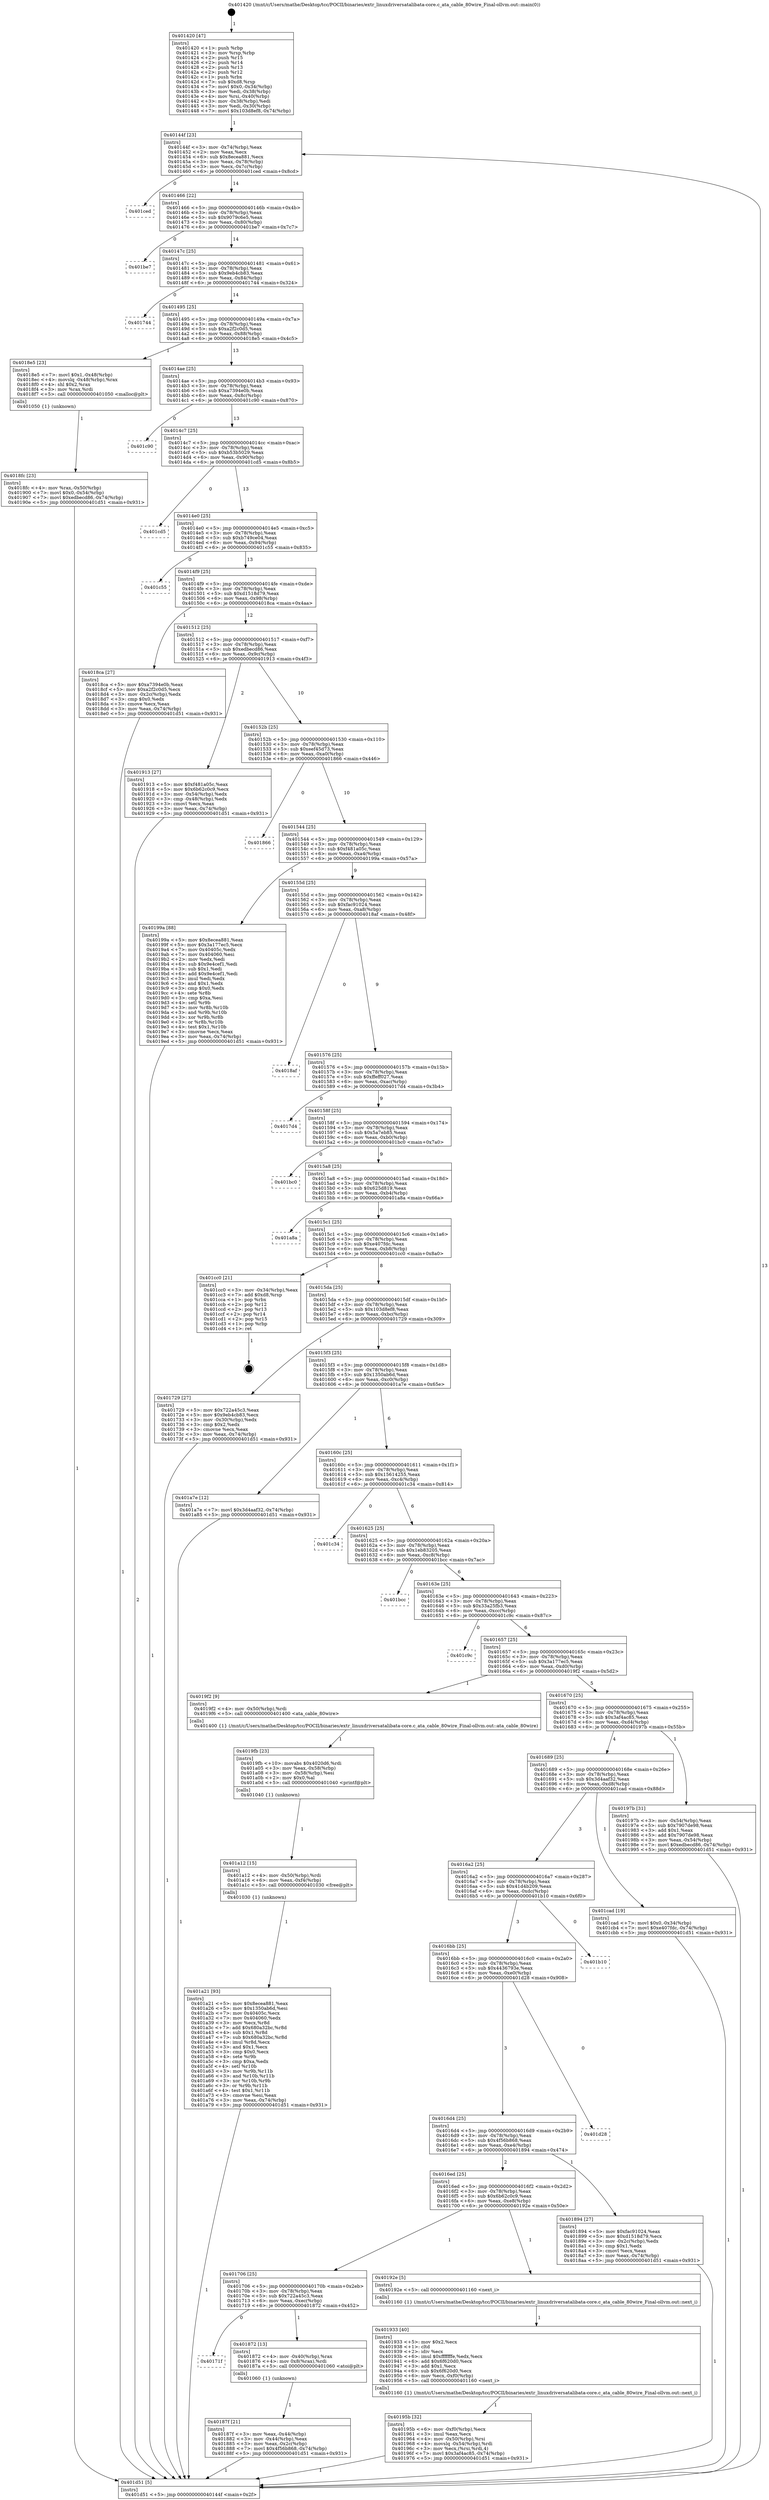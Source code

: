 digraph "0x401420" {
  label = "0x401420 (/mnt/c/Users/mathe/Desktop/tcc/POCII/binaries/extr_linuxdriversatalibata-core.c_ata_cable_80wire_Final-ollvm.out::main(0))"
  labelloc = "t"
  node[shape=record]

  Entry [label="",width=0.3,height=0.3,shape=circle,fillcolor=black,style=filled]
  "0x40144f" [label="{
     0x40144f [23]\l
     | [instrs]\l
     &nbsp;&nbsp;0x40144f \<+3\>: mov -0x74(%rbp),%eax\l
     &nbsp;&nbsp;0x401452 \<+2\>: mov %eax,%ecx\l
     &nbsp;&nbsp;0x401454 \<+6\>: sub $0x8ecea881,%ecx\l
     &nbsp;&nbsp;0x40145a \<+3\>: mov %eax,-0x78(%rbp)\l
     &nbsp;&nbsp;0x40145d \<+3\>: mov %ecx,-0x7c(%rbp)\l
     &nbsp;&nbsp;0x401460 \<+6\>: je 0000000000401ced \<main+0x8cd\>\l
  }"]
  "0x401ced" [label="{
     0x401ced\l
  }", style=dashed]
  "0x401466" [label="{
     0x401466 [22]\l
     | [instrs]\l
     &nbsp;&nbsp;0x401466 \<+5\>: jmp 000000000040146b \<main+0x4b\>\l
     &nbsp;&nbsp;0x40146b \<+3\>: mov -0x78(%rbp),%eax\l
     &nbsp;&nbsp;0x40146e \<+5\>: sub $0x9079c6e5,%eax\l
     &nbsp;&nbsp;0x401473 \<+3\>: mov %eax,-0x80(%rbp)\l
     &nbsp;&nbsp;0x401476 \<+6\>: je 0000000000401be7 \<main+0x7c7\>\l
  }"]
  Exit [label="",width=0.3,height=0.3,shape=circle,fillcolor=black,style=filled,peripheries=2]
  "0x401be7" [label="{
     0x401be7\l
  }", style=dashed]
  "0x40147c" [label="{
     0x40147c [25]\l
     | [instrs]\l
     &nbsp;&nbsp;0x40147c \<+5\>: jmp 0000000000401481 \<main+0x61\>\l
     &nbsp;&nbsp;0x401481 \<+3\>: mov -0x78(%rbp),%eax\l
     &nbsp;&nbsp;0x401484 \<+5\>: sub $0x9eb4cb83,%eax\l
     &nbsp;&nbsp;0x401489 \<+6\>: mov %eax,-0x84(%rbp)\l
     &nbsp;&nbsp;0x40148f \<+6\>: je 0000000000401744 \<main+0x324\>\l
  }"]
  "0x401a21" [label="{
     0x401a21 [93]\l
     | [instrs]\l
     &nbsp;&nbsp;0x401a21 \<+5\>: mov $0x8ecea881,%eax\l
     &nbsp;&nbsp;0x401a26 \<+5\>: mov $0x1350ab6d,%esi\l
     &nbsp;&nbsp;0x401a2b \<+7\>: mov 0x40405c,%ecx\l
     &nbsp;&nbsp;0x401a32 \<+7\>: mov 0x404060,%edx\l
     &nbsp;&nbsp;0x401a39 \<+3\>: mov %ecx,%r8d\l
     &nbsp;&nbsp;0x401a3c \<+7\>: add $0x680a32bc,%r8d\l
     &nbsp;&nbsp;0x401a43 \<+4\>: sub $0x1,%r8d\l
     &nbsp;&nbsp;0x401a47 \<+7\>: sub $0x680a32bc,%r8d\l
     &nbsp;&nbsp;0x401a4e \<+4\>: imul %r8d,%ecx\l
     &nbsp;&nbsp;0x401a52 \<+3\>: and $0x1,%ecx\l
     &nbsp;&nbsp;0x401a55 \<+3\>: cmp $0x0,%ecx\l
     &nbsp;&nbsp;0x401a58 \<+4\>: sete %r9b\l
     &nbsp;&nbsp;0x401a5c \<+3\>: cmp $0xa,%edx\l
     &nbsp;&nbsp;0x401a5f \<+4\>: setl %r10b\l
     &nbsp;&nbsp;0x401a63 \<+3\>: mov %r9b,%r11b\l
     &nbsp;&nbsp;0x401a66 \<+3\>: and %r10b,%r11b\l
     &nbsp;&nbsp;0x401a69 \<+3\>: xor %r10b,%r9b\l
     &nbsp;&nbsp;0x401a6c \<+3\>: or %r9b,%r11b\l
     &nbsp;&nbsp;0x401a6f \<+4\>: test $0x1,%r11b\l
     &nbsp;&nbsp;0x401a73 \<+3\>: cmovne %esi,%eax\l
     &nbsp;&nbsp;0x401a76 \<+3\>: mov %eax,-0x74(%rbp)\l
     &nbsp;&nbsp;0x401a79 \<+5\>: jmp 0000000000401d51 \<main+0x931\>\l
  }"]
  "0x401744" [label="{
     0x401744\l
  }", style=dashed]
  "0x401495" [label="{
     0x401495 [25]\l
     | [instrs]\l
     &nbsp;&nbsp;0x401495 \<+5\>: jmp 000000000040149a \<main+0x7a\>\l
     &nbsp;&nbsp;0x40149a \<+3\>: mov -0x78(%rbp),%eax\l
     &nbsp;&nbsp;0x40149d \<+5\>: sub $0xa2f2c0d5,%eax\l
     &nbsp;&nbsp;0x4014a2 \<+6\>: mov %eax,-0x88(%rbp)\l
     &nbsp;&nbsp;0x4014a8 \<+6\>: je 00000000004018e5 \<main+0x4c5\>\l
  }"]
  "0x401a12" [label="{
     0x401a12 [15]\l
     | [instrs]\l
     &nbsp;&nbsp;0x401a12 \<+4\>: mov -0x50(%rbp),%rdi\l
     &nbsp;&nbsp;0x401a16 \<+6\>: mov %eax,-0xf4(%rbp)\l
     &nbsp;&nbsp;0x401a1c \<+5\>: call 0000000000401030 \<free@plt\>\l
     | [calls]\l
     &nbsp;&nbsp;0x401030 \{1\} (unknown)\l
  }"]
  "0x4018e5" [label="{
     0x4018e5 [23]\l
     | [instrs]\l
     &nbsp;&nbsp;0x4018e5 \<+7\>: movl $0x1,-0x48(%rbp)\l
     &nbsp;&nbsp;0x4018ec \<+4\>: movslq -0x48(%rbp),%rax\l
     &nbsp;&nbsp;0x4018f0 \<+4\>: shl $0x2,%rax\l
     &nbsp;&nbsp;0x4018f4 \<+3\>: mov %rax,%rdi\l
     &nbsp;&nbsp;0x4018f7 \<+5\>: call 0000000000401050 \<malloc@plt\>\l
     | [calls]\l
     &nbsp;&nbsp;0x401050 \{1\} (unknown)\l
  }"]
  "0x4014ae" [label="{
     0x4014ae [25]\l
     | [instrs]\l
     &nbsp;&nbsp;0x4014ae \<+5\>: jmp 00000000004014b3 \<main+0x93\>\l
     &nbsp;&nbsp;0x4014b3 \<+3\>: mov -0x78(%rbp),%eax\l
     &nbsp;&nbsp;0x4014b6 \<+5\>: sub $0xa7394e0b,%eax\l
     &nbsp;&nbsp;0x4014bb \<+6\>: mov %eax,-0x8c(%rbp)\l
     &nbsp;&nbsp;0x4014c1 \<+6\>: je 0000000000401c90 \<main+0x870\>\l
  }"]
  "0x4019fb" [label="{
     0x4019fb [23]\l
     | [instrs]\l
     &nbsp;&nbsp;0x4019fb \<+10\>: movabs $0x4020d6,%rdi\l
     &nbsp;&nbsp;0x401a05 \<+3\>: mov %eax,-0x58(%rbp)\l
     &nbsp;&nbsp;0x401a08 \<+3\>: mov -0x58(%rbp),%esi\l
     &nbsp;&nbsp;0x401a0b \<+2\>: mov $0x0,%al\l
     &nbsp;&nbsp;0x401a0d \<+5\>: call 0000000000401040 \<printf@plt\>\l
     | [calls]\l
     &nbsp;&nbsp;0x401040 \{1\} (unknown)\l
  }"]
  "0x401c90" [label="{
     0x401c90\l
  }", style=dashed]
  "0x4014c7" [label="{
     0x4014c7 [25]\l
     | [instrs]\l
     &nbsp;&nbsp;0x4014c7 \<+5\>: jmp 00000000004014cc \<main+0xac\>\l
     &nbsp;&nbsp;0x4014cc \<+3\>: mov -0x78(%rbp),%eax\l
     &nbsp;&nbsp;0x4014cf \<+5\>: sub $0xb53b5029,%eax\l
     &nbsp;&nbsp;0x4014d4 \<+6\>: mov %eax,-0x90(%rbp)\l
     &nbsp;&nbsp;0x4014da \<+6\>: je 0000000000401cd5 \<main+0x8b5\>\l
  }"]
  "0x40195b" [label="{
     0x40195b [32]\l
     | [instrs]\l
     &nbsp;&nbsp;0x40195b \<+6\>: mov -0xf0(%rbp),%ecx\l
     &nbsp;&nbsp;0x401961 \<+3\>: imul %eax,%ecx\l
     &nbsp;&nbsp;0x401964 \<+4\>: mov -0x50(%rbp),%rsi\l
     &nbsp;&nbsp;0x401968 \<+4\>: movslq -0x54(%rbp),%rdi\l
     &nbsp;&nbsp;0x40196c \<+3\>: mov %ecx,(%rsi,%rdi,4)\l
     &nbsp;&nbsp;0x40196f \<+7\>: movl $0x3af4ac85,-0x74(%rbp)\l
     &nbsp;&nbsp;0x401976 \<+5\>: jmp 0000000000401d51 \<main+0x931\>\l
  }"]
  "0x401cd5" [label="{
     0x401cd5\l
  }", style=dashed]
  "0x4014e0" [label="{
     0x4014e0 [25]\l
     | [instrs]\l
     &nbsp;&nbsp;0x4014e0 \<+5\>: jmp 00000000004014e5 \<main+0xc5\>\l
     &nbsp;&nbsp;0x4014e5 \<+3\>: mov -0x78(%rbp),%eax\l
     &nbsp;&nbsp;0x4014e8 \<+5\>: sub $0xb749ce04,%eax\l
     &nbsp;&nbsp;0x4014ed \<+6\>: mov %eax,-0x94(%rbp)\l
     &nbsp;&nbsp;0x4014f3 \<+6\>: je 0000000000401c55 \<main+0x835\>\l
  }"]
  "0x401933" [label="{
     0x401933 [40]\l
     | [instrs]\l
     &nbsp;&nbsp;0x401933 \<+5\>: mov $0x2,%ecx\l
     &nbsp;&nbsp;0x401938 \<+1\>: cltd\l
     &nbsp;&nbsp;0x401939 \<+2\>: idiv %ecx\l
     &nbsp;&nbsp;0x40193b \<+6\>: imul $0xfffffffe,%edx,%ecx\l
     &nbsp;&nbsp;0x401941 \<+6\>: add $0x6f620d0,%ecx\l
     &nbsp;&nbsp;0x401947 \<+3\>: add $0x1,%ecx\l
     &nbsp;&nbsp;0x40194a \<+6\>: sub $0x6f620d0,%ecx\l
     &nbsp;&nbsp;0x401950 \<+6\>: mov %ecx,-0xf0(%rbp)\l
     &nbsp;&nbsp;0x401956 \<+5\>: call 0000000000401160 \<next_i\>\l
     | [calls]\l
     &nbsp;&nbsp;0x401160 \{1\} (/mnt/c/Users/mathe/Desktop/tcc/POCII/binaries/extr_linuxdriversatalibata-core.c_ata_cable_80wire_Final-ollvm.out::next_i)\l
  }"]
  "0x401c55" [label="{
     0x401c55\l
  }", style=dashed]
  "0x4014f9" [label="{
     0x4014f9 [25]\l
     | [instrs]\l
     &nbsp;&nbsp;0x4014f9 \<+5\>: jmp 00000000004014fe \<main+0xde\>\l
     &nbsp;&nbsp;0x4014fe \<+3\>: mov -0x78(%rbp),%eax\l
     &nbsp;&nbsp;0x401501 \<+5\>: sub $0xd1518d79,%eax\l
     &nbsp;&nbsp;0x401506 \<+6\>: mov %eax,-0x98(%rbp)\l
     &nbsp;&nbsp;0x40150c \<+6\>: je 00000000004018ca \<main+0x4aa\>\l
  }"]
  "0x4018fc" [label="{
     0x4018fc [23]\l
     | [instrs]\l
     &nbsp;&nbsp;0x4018fc \<+4\>: mov %rax,-0x50(%rbp)\l
     &nbsp;&nbsp;0x401900 \<+7\>: movl $0x0,-0x54(%rbp)\l
     &nbsp;&nbsp;0x401907 \<+7\>: movl $0xedbecd86,-0x74(%rbp)\l
     &nbsp;&nbsp;0x40190e \<+5\>: jmp 0000000000401d51 \<main+0x931\>\l
  }"]
  "0x4018ca" [label="{
     0x4018ca [27]\l
     | [instrs]\l
     &nbsp;&nbsp;0x4018ca \<+5\>: mov $0xa7394e0b,%eax\l
     &nbsp;&nbsp;0x4018cf \<+5\>: mov $0xa2f2c0d5,%ecx\l
     &nbsp;&nbsp;0x4018d4 \<+3\>: mov -0x2c(%rbp),%edx\l
     &nbsp;&nbsp;0x4018d7 \<+3\>: cmp $0x0,%edx\l
     &nbsp;&nbsp;0x4018da \<+3\>: cmove %ecx,%eax\l
     &nbsp;&nbsp;0x4018dd \<+3\>: mov %eax,-0x74(%rbp)\l
     &nbsp;&nbsp;0x4018e0 \<+5\>: jmp 0000000000401d51 \<main+0x931\>\l
  }"]
  "0x401512" [label="{
     0x401512 [25]\l
     | [instrs]\l
     &nbsp;&nbsp;0x401512 \<+5\>: jmp 0000000000401517 \<main+0xf7\>\l
     &nbsp;&nbsp;0x401517 \<+3\>: mov -0x78(%rbp),%eax\l
     &nbsp;&nbsp;0x40151a \<+5\>: sub $0xedbecd86,%eax\l
     &nbsp;&nbsp;0x40151f \<+6\>: mov %eax,-0x9c(%rbp)\l
     &nbsp;&nbsp;0x401525 \<+6\>: je 0000000000401913 \<main+0x4f3\>\l
  }"]
  "0x40187f" [label="{
     0x40187f [21]\l
     | [instrs]\l
     &nbsp;&nbsp;0x40187f \<+3\>: mov %eax,-0x44(%rbp)\l
     &nbsp;&nbsp;0x401882 \<+3\>: mov -0x44(%rbp),%eax\l
     &nbsp;&nbsp;0x401885 \<+3\>: mov %eax,-0x2c(%rbp)\l
     &nbsp;&nbsp;0x401888 \<+7\>: movl $0x4f56b868,-0x74(%rbp)\l
     &nbsp;&nbsp;0x40188f \<+5\>: jmp 0000000000401d51 \<main+0x931\>\l
  }"]
  "0x401913" [label="{
     0x401913 [27]\l
     | [instrs]\l
     &nbsp;&nbsp;0x401913 \<+5\>: mov $0xf481a05c,%eax\l
     &nbsp;&nbsp;0x401918 \<+5\>: mov $0x6b62c0c9,%ecx\l
     &nbsp;&nbsp;0x40191d \<+3\>: mov -0x54(%rbp),%edx\l
     &nbsp;&nbsp;0x401920 \<+3\>: cmp -0x48(%rbp),%edx\l
     &nbsp;&nbsp;0x401923 \<+3\>: cmovl %ecx,%eax\l
     &nbsp;&nbsp;0x401926 \<+3\>: mov %eax,-0x74(%rbp)\l
     &nbsp;&nbsp;0x401929 \<+5\>: jmp 0000000000401d51 \<main+0x931\>\l
  }"]
  "0x40152b" [label="{
     0x40152b [25]\l
     | [instrs]\l
     &nbsp;&nbsp;0x40152b \<+5\>: jmp 0000000000401530 \<main+0x110\>\l
     &nbsp;&nbsp;0x401530 \<+3\>: mov -0x78(%rbp),%eax\l
     &nbsp;&nbsp;0x401533 \<+5\>: sub $0xeef45d73,%eax\l
     &nbsp;&nbsp;0x401538 \<+6\>: mov %eax,-0xa0(%rbp)\l
     &nbsp;&nbsp;0x40153e \<+6\>: je 0000000000401866 \<main+0x446\>\l
  }"]
  "0x40171f" [label="{
     0x40171f\l
  }", style=dashed]
  "0x401866" [label="{
     0x401866\l
  }", style=dashed]
  "0x401544" [label="{
     0x401544 [25]\l
     | [instrs]\l
     &nbsp;&nbsp;0x401544 \<+5\>: jmp 0000000000401549 \<main+0x129\>\l
     &nbsp;&nbsp;0x401549 \<+3\>: mov -0x78(%rbp),%eax\l
     &nbsp;&nbsp;0x40154c \<+5\>: sub $0xf481a05c,%eax\l
     &nbsp;&nbsp;0x401551 \<+6\>: mov %eax,-0xa4(%rbp)\l
     &nbsp;&nbsp;0x401557 \<+6\>: je 000000000040199a \<main+0x57a\>\l
  }"]
  "0x401872" [label="{
     0x401872 [13]\l
     | [instrs]\l
     &nbsp;&nbsp;0x401872 \<+4\>: mov -0x40(%rbp),%rax\l
     &nbsp;&nbsp;0x401876 \<+4\>: mov 0x8(%rax),%rdi\l
     &nbsp;&nbsp;0x40187a \<+5\>: call 0000000000401060 \<atoi@plt\>\l
     | [calls]\l
     &nbsp;&nbsp;0x401060 \{1\} (unknown)\l
  }"]
  "0x40199a" [label="{
     0x40199a [88]\l
     | [instrs]\l
     &nbsp;&nbsp;0x40199a \<+5\>: mov $0x8ecea881,%eax\l
     &nbsp;&nbsp;0x40199f \<+5\>: mov $0x3a177ec5,%ecx\l
     &nbsp;&nbsp;0x4019a4 \<+7\>: mov 0x40405c,%edx\l
     &nbsp;&nbsp;0x4019ab \<+7\>: mov 0x404060,%esi\l
     &nbsp;&nbsp;0x4019b2 \<+2\>: mov %edx,%edi\l
     &nbsp;&nbsp;0x4019b4 \<+6\>: sub $0x9e4cef1,%edi\l
     &nbsp;&nbsp;0x4019ba \<+3\>: sub $0x1,%edi\l
     &nbsp;&nbsp;0x4019bd \<+6\>: add $0x9e4cef1,%edi\l
     &nbsp;&nbsp;0x4019c3 \<+3\>: imul %edi,%edx\l
     &nbsp;&nbsp;0x4019c6 \<+3\>: and $0x1,%edx\l
     &nbsp;&nbsp;0x4019c9 \<+3\>: cmp $0x0,%edx\l
     &nbsp;&nbsp;0x4019cc \<+4\>: sete %r8b\l
     &nbsp;&nbsp;0x4019d0 \<+3\>: cmp $0xa,%esi\l
     &nbsp;&nbsp;0x4019d3 \<+4\>: setl %r9b\l
     &nbsp;&nbsp;0x4019d7 \<+3\>: mov %r8b,%r10b\l
     &nbsp;&nbsp;0x4019da \<+3\>: and %r9b,%r10b\l
     &nbsp;&nbsp;0x4019dd \<+3\>: xor %r9b,%r8b\l
     &nbsp;&nbsp;0x4019e0 \<+3\>: or %r8b,%r10b\l
     &nbsp;&nbsp;0x4019e3 \<+4\>: test $0x1,%r10b\l
     &nbsp;&nbsp;0x4019e7 \<+3\>: cmovne %ecx,%eax\l
     &nbsp;&nbsp;0x4019ea \<+3\>: mov %eax,-0x74(%rbp)\l
     &nbsp;&nbsp;0x4019ed \<+5\>: jmp 0000000000401d51 \<main+0x931\>\l
  }"]
  "0x40155d" [label="{
     0x40155d [25]\l
     | [instrs]\l
     &nbsp;&nbsp;0x40155d \<+5\>: jmp 0000000000401562 \<main+0x142\>\l
     &nbsp;&nbsp;0x401562 \<+3\>: mov -0x78(%rbp),%eax\l
     &nbsp;&nbsp;0x401565 \<+5\>: sub $0xfac91024,%eax\l
     &nbsp;&nbsp;0x40156a \<+6\>: mov %eax,-0xa8(%rbp)\l
     &nbsp;&nbsp;0x401570 \<+6\>: je 00000000004018af \<main+0x48f\>\l
  }"]
  "0x401706" [label="{
     0x401706 [25]\l
     | [instrs]\l
     &nbsp;&nbsp;0x401706 \<+5\>: jmp 000000000040170b \<main+0x2eb\>\l
     &nbsp;&nbsp;0x40170b \<+3\>: mov -0x78(%rbp),%eax\l
     &nbsp;&nbsp;0x40170e \<+5\>: sub $0x722a45c3,%eax\l
     &nbsp;&nbsp;0x401713 \<+6\>: mov %eax,-0xec(%rbp)\l
     &nbsp;&nbsp;0x401719 \<+6\>: je 0000000000401872 \<main+0x452\>\l
  }"]
  "0x4018af" [label="{
     0x4018af\l
  }", style=dashed]
  "0x401576" [label="{
     0x401576 [25]\l
     | [instrs]\l
     &nbsp;&nbsp;0x401576 \<+5\>: jmp 000000000040157b \<main+0x15b\>\l
     &nbsp;&nbsp;0x40157b \<+3\>: mov -0x78(%rbp),%eax\l
     &nbsp;&nbsp;0x40157e \<+5\>: sub $0xffeff027,%eax\l
     &nbsp;&nbsp;0x401583 \<+6\>: mov %eax,-0xac(%rbp)\l
     &nbsp;&nbsp;0x401589 \<+6\>: je 00000000004017d4 \<main+0x3b4\>\l
  }"]
  "0x40192e" [label="{
     0x40192e [5]\l
     | [instrs]\l
     &nbsp;&nbsp;0x40192e \<+5\>: call 0000000000401160 \<next_i\>\l
     | [calls]\l
     &nbsp;&nbsp;0x401160 \{1\} (/mnt/c/Users/mathe/Desktop/tcc/POCII/binaries/extr_linuxdriversatalibata-core.c_ata_cable_80wire_Final-ollvm.out::next_i)\l
  }"]
  "0x4017d4" [label="{
     0x4017d4\l
  }", style=dashed]
  "0x40158f" [label="{
     0x40158f [25]\l
     | [instrs]\l
     &nbsp;&nbsp;0x40158f \<+5\>: jmp 0000000000401594 \<main+0x174\>\l
     &nbsp;&nbsp;0x401594 \<+3\>: mov -0x78(%rbp),%eax\l
     &nbsp;&nbsp;0x401597 \<+5\>: sub $0x5a7eb85,%eax\l
     &nbsp;&nbsp;0x40159c \<+6\>: mov %eax,-0xb0(%rbp)\l
     &nbsp;&nbsp;0x4015a2 \<+6\>: je 0000000000401bc0 \<main+0x7a0\>\l
  }"]
  "0x4016ed" [label="{
     0x4016ed [25]\l
     | [instrs]\l
     &nbsp;&nbsp;0x4016ed \<+5\>: jmp 00000000004016f2 \<main+0x2d2\>\l
     &nbsp;&nbsp;0x4016f2 \<+3\>: mov -0x78(%rbp),%eax\l
     &nbsp;&nbsp;0x4016f5 \<+5\>: sub $0x6b62c0c9,%eax\l
     &nbsp;&nbsp;0x4016fa \<+6\>: mov %eax,-0xe8(%rbp)\l
     &nbsp;&nbsp;0x401700 \<+6\>: je 000000000040192e \<main+0x50e\>\l
  }"]
  "0x401bc0" [label="{
     0x401bc0\l
  }", style=dashed]
  "0x4015a8" [label="{
     0x4015a8 [25]\l
     | [instrs]\l
     &nbsp;&nbsp;0x4015a8 \<+5\>: jmp 00000000004015ad \<main+0x18d\>\l
     &nbsp;&nbsp;0x4015ad \<+3\>: mov -0x78(%rbp),%eax\l
     &nbsp;&nbsp;0x4015b0 \<+5\>: sub $0x625d819,%eax\l
     &nbsp;&nbsp;0x4015b5 \<+6\>: mov %eax,-0xb4(%rbp)\l
     &nbsp;&nbsp;0x4015bb \<+6\>: je 0000000000401a8a \<main+0x66a\>\l
  }"]
  "0x401894" [label="{
     0x401894 [27]\l
     | [instrs]\l
     &nbsp;&nbsp;0x401894 \<+5\>: mov $0xfac91024,%eax\l
     &nbsp;&nbsp;0x401899 \<+5\>: mov $0xd1518d79,%ecx\l
     &nbsp;&nbsp;0x40189e \<+3\>: mov -0x2c(%rbp),%edx\l
     &nbsp;&nbsp;0x4018a1 \<+3\>: cmp $0x1,%edx\l
     &nbsp;&nbsp;0x4018a4 \<+3\>: cmovl %ecx,%eax\l
     &nbsp;&nbsp;0x4018a7 \<+3\>: mov %eax,-0x74(%rbp)\l
     &nbsp;&nbsp;0x4018aa \<+5\>: jmp 0000000000401d51 \<main+0x931\>\l
  }"]
  "0x401a8a" [label="{
     0x401a8a\l
  }", style=dashed]
  "0x4015c1" [label="{
     0x4015c1 [25]\l
     | [instrs]\l
     &nbsp;&nbsp;0x4015c1 \<+5\>: jmp 00000000004015c6 \<main+0x1a6\>\l
     &nbsp;&nbsp;0x4015c6 \<+3\>: mov -0x78(%rbp),%eax\l
     &nbsp;&nbsp;0x4015c9 \<+5\>: sub $0xe407fdc,%eax\l
     &nbsp;&nbsp;0x4015ce \<+6\>: mov %eax,-0xb8(%rbp)\l
     &nbsp;&nbsp;0x4015d4 \<+6\>: je 0000000000401cc0 \<main+0x8a0\>\l
  }"]
  "0x4016d4" [label="{
     0x4016d4 [25]\l
     | [instrs]\l
     &nbsp;&nbsp;0x4016d4 \<+5\>: jmp 00000000004016d9 \<main+0x2b9\>\l
     &nbsp;&nbsp;0x4016d9 \<+3\>: mov -0x78(%rbp),%eax\l
     &nbsp;&nbsp;0x4016dc \<+5\>: sub $0x4f56b868,%eax\l
     &nbsp;&nbsp;0x4016e1 \<+6\>: mov %eax,-0xe4(%rbp)\l
     &nbsp;&nbsp;0x4016e7 \<+6\>: je 0000000000401894 \<main+0x474\>\l
  }"]
  "0x401cc0" [label="{
     0x401cc0 [21]\l
     | [instrs]\l
     &nbsp;&nbsp;0x401cc0 \<+3\>: mov -0x34(%rbp),%eax\l
     &nbsp;&nbsp;0x401cc3 \<+7\>: add $0xd8,%rsp\l
     &nbsp;&nbsp;0x401cca \<+1\>: pop %rbx\l
     &nbsp;&nbsp;0x401ccb \<+2\>: pop %r12\l
     &nbsp;&nbsp;0x401ccd \<+2\>: pop %r13\l
     &nbsp;&nbsp;0x401ccf \<+2\>: pop %r14\l
     &nbsp;&nbsp;0x401cd1 \<+2\>: pop %r15\l
     &nbsp;&nbsp;0x401cd3 \<+1\>: pop %rbp\l
     &nbsp;&nbsp;0x401cd4 \<+1\>: ret\l
  }"]
  "0x4015da" [label="{
     0x4015da [25]\l
     | [instrs]\l
     &nbsp;&nbsp;0x4015da \<+5\>: jmp 00000000004015df \<main+0x1bf\>\l
     &nbsp;&nbsp;0x4015df \<+3\>: mov -0x78(%rbp),%eax\l
     &nbsp;&nbsp;0x4015e2 \<+5\>: sub $0x103d8ef8,%eax\l
     &nbsp;&nbsp;0x4015e7 \<+6\>: mov %eax,-0xbc(%rbp)\l
     &nbsp;&nbsp;0x4015ed \<+6\>: je 0000000000401729 \<main+0x309\>\l
  }"]
  "0x401d28" [label="{
     0x401d28\l
  }", style=dashed]
  "0x401729" [label="{
     0x401729 [27]\l
     | [instrs]\l
     &nbsp;&nbsp;0x401729 \<+5\>: mov $0x722a45c3,%eax\l
     &nbsp;&nbsp;0x40172e \<+5\>: mov $0x9eb4cb83,%ecx\l
     &nbsp;&nbsp;0x401733 \<+3\>: mov -0x30(%rbp),%edx\l
     &nbsp;&nbsp;0x401736 \<+3\>: cmp $0x2,%edx\l
     &nbsp;&nbsp;0x401739 \<+3\>: cmovne %ecx,%eax\l
     &nbsp;&nbsp;0x40173c \<+3\>: mov %eax,-0x74(%rbp)\l
     &nbsp;&nbsp;0x40173f \<+5\>: jmp 0000000000401d51 \<main+0x931\>\l
  }"]
  "0x4015f3" [label="{
     0x4015f3 [25]\l
     | [instrs]\l
     &nbsp;&nbsp;0x4015f3 \<+5\>: jmp 00000000004015f8 \<main+0x1d8\>\l
     &nbsp;&nbsp;0x4015f8 \<+3\>: mov -0x78(%rbp),%eax\l
     &nbsp;&nbsp;0x4015fb \<+5\>: sub $0x1350ab6d,%eax\l
     &nbsp;&nbsp;0x401600 \<+6\>: mov %eax,-0xc0(%rbp)\l
     &nbsp;&nbsp;0x401606 \<+6\>: je 0000000000401a7e \<main+0x65e\>\l
  }"]
  "0x401d51" [label="{
     0x401d51 [5]\l
     | [instrs]\l
     &nbsp;&nbsp;0x401d51 \<+5\>: jmp 000000000040144f \<main+0x2f\>\l
  }"]
  "0x401420" [label="{
     0x401420 [47]\l
     | [instrs]\l
     &nbsp;&nbsp;0x401420 \<+1\>: push %rbp\l
     &nbsp;&nbsp;0x401421 \<+3\>: mov %rsp,%rbp\l
     &nbsp;&nbsp;0x401424 \<+2\>: push %r15\l
     &nbsp;&nbsp;0x401426 \<+2\>: push %r14\l
     &nbsp;&nbsp;0x401428 \<+2\>: push %r13\l
     &nbsp;&nbsp;0x40142a \<+2\>: push %r12\l
     &nbsp;&nbsp;0x40142c \<+1\>: push %rbx\l
     &nbsp;&nbsp;0x40142d \<+7\>: sub $0xd8,%rsp\l
     &nbsp;&nbsp;0x401434 \<+7\>: movl $0x0,-0x34(%rbp)\l
     &nbsp;&nbsp;0x40143b \<+3\>: mov %edi,-0x38(%rbp)\l
     &nbsp;&nbsp;0x40143e \<+4\>: mov %rsi,-0x40(%rbp)\l
     &nbsp;&nbsp;0x401442 \<+3\>: mov -0x38(%rbp),%edi\l
     &nbsp;&nbsp;0x401445 \<+3\>: mov %edi,-0x30(%rbp)\l
     &nbsp;&nbsp;0x401448 \<+7\>: movl $0x103d8ef8,-0x74(%rbp)\l
  }"]
  "0x4016bb" [label="{
     0x4016bb [25]\l
     | [instrs]\l
     &nbsp;&nbsp;0x4016bb \<+5\>: jmp 00000000004016c0 \<main+0x2a0\>\l
     &nbsp;&nbsp;0x4016c0 \<+3\>: mov -0x78(%rbp),%eax\l
     &nbsp;&nbsp;0x4016c3 \<+5\>: sub $0x4436793e,%eax\l
     &nbsp;&nbsp;0x4016c8 \<+6\>: mov %eax,-0xe0(%rbp)\l
     &nbsp;&nbsp;0x4016ce \<+6\>: je 0000000000401d28 \<main+0x908\>\l
  }"]
  "0x401a7e" [label="{
     0x401a7e [12]\l
     | [instrs]\l
     &nbsp;&nbsp;0x401a7e \<+7\>: movl $0x3d4aaf32,-0x74(%rbp)\l
     &nbsp;&nbsp;0x401a85 \<+5\>: jmp 0000000000401d51 \<main+0x931\>\l
  }"]
  "0x40160c" [label="{
     0x40160c [25]\l
     | [instrs]\l
     &nbsp;&nbsp;0x40160c \<+5\>: jmp 0000000000401611 \<main+0x1f1\>\l
     &nbsp;&nbsp;0x401611 \<+3\>: mov -0x78(%rbp),%eax\l
     &nbsp;&nbsp;0x401614 \<+5\>: sub $0x15614255,%eax\l
     &nbsp;&nbsp;0x401619 \<+6\>: mov %eax,-0xc4(%rbp)\l
     &nbsp;&nbsp;0x40161f \<+6\>: je 0000000000401c34 \<main+0x814\>\l
  }"]
  "0x401b10" [label="{
     0x401b10\l
  }", style=dashed]
  "0x401c34" [label="{
     0x401c34\l
  }", style=dashed]
  "0x401625" [label="{
     0x401625 [25]\l
     | [instrs]\l
     &nbsp;&nbsp;0x401625 \<+5\>: jmp 000000000040162a \<main+0x20a\>\l
     &nbsp;&nbsp;0x40162a \<+3\>: mov -0x78(%rbp),%eax\l
     &nbsp;&nbsp;0x40162d \<+5\>: sub $0x1eb83205,%eax\l
     &nbsp;&nbsp;0x401632 \<+6\>: mov %eax,-0xc8(%rbp)\l
     &nbsp;&nbsp;0x401638 \<+6\>: je 0000000000401bcc \<main+0x7ac\>\l
  }"]
  "0x4016a2" [label="{
     0x4016a2 [25]\l
     | [instrs]\l
     &nbsp;&nbsp;0x4016a2 \<+5\>: jmp 00000000004016a7 \<main+0x287\>\l
     &nbsp;&nbsp;0x4016a7 \<+3\>: mov -0x78(%rbp),%eax\l
     &nbsp;&nbsp;0x4016aa \<+5\>: sub $0x41d4b209,%eax\l
     &nbsp;&nbsp;0x4016af \<+6\>: mov %eax,-0xdc(%rbp)\l
     &nbsp;&nbsp;0x4016b5 \<+6\>: je 0000000000401b10 \<main+0x6f0\>\l
  }"]
  "0x401bcc" [label="{
     0x401bcc\l
  }", style=dashed]
  "0x40163e" [label="{
     0x40163e [25]\l
     | [instrs]\l
     &nbsp;&nbsp;0x40163e \<+5\>: jmp 0000000000401643 \<main+0x223\>\l
     &nbsp;&nbsp;0x401643 \<+3\>: mov -0x78(%rbp),%eax\l
     &nbsp;&nbsp;0x401646 \<+5\>: sub $0x33a25fb3,%eax\l
     &nbsp;&nbsp;0x40164b \<+6\>: mov %eax,-0xcc(%rbp)\l
     &nbsp;&nbsp;0x401651 \<+6\>: je 0000000000401c9c \<main+0x87c\>\l
  }"]
  "0x401cad" [label="{
     0x401cad [19]\l
     | [instrs]\l
     &nbsp;&nbsp;0x401cad \<+7\>: movl $0x0,-0x34(%rbp)\l
     &nbsp;&nbsp;0x401cb4 \<+7\>: movl $0xe407fdc,-0x74(%rbp)\l
     &nbsp;&nbsp;0x401cbb \<+5\>: jmp 0000000000401d51 \<main+0x931\>\l
  }"]
  "0x401c9c" [label="{
     0x401c9c\l
  }", style=dashed]
  "0x401657" [label="{
     0x401657 [25]\l
     | [instrs]\l
     &nbsp;&nbsp;0x401657 \<+5\>: jmp 000000000040165c \<main+0x23c\>\l
     &nbsp;&nbsp;0x40165c \<+3\>: mov -0x78(%rbp),%eax\l
     &nbsp;&nbsp;0x40165f \<+5\>: sub $0x3a177ec5,%eax\l
     &nbsp;&nbsp;0x401664 \<+6\>: mov %eax,-0xd0(%rbp)\l
     &nbsp;&nbsp;0x40166a \<+6\>: je 00000000004019f2 \<main+0x5d2\>\l
  }"]
  "0x401689" [label="{
     0x401689 [25]\l
     | [instrs]\l
     &nbsp;&nbsp;0x401689 \<+5\>: jmp 000000000040168e \<main+0x26e\>\l
     &nbsp;&nbsp;0x40168e \<+3\>: mov -0x78(%rbp),%eax\l
     &nbsp;&nbsp;0x401691 \<+5\>: sub $0x3d4aaf32,%eax\l
     &nbsp;&nbsp;0x401696 \<+6\>: mov %eax,-0xd8(%rbp)\l
     &nbsp;&nbsp;0x40169c \<+6\>: je 0000000000401cad \<main+0x88d\>\l
  }"]
  "0x4019f2" [label="{
     0x4019f2 [9]\l
     | [instrs]\l
     &nbsp;&nbsp;0x4019f2 \<+4\>: mov -0x50(%rbp),%rdi\l
     &nbsp;&nbsp;0x4019f6 \<+5\>: call 0000000000401400 \<ata_cable_80wire\>\l
     | [calls]\l
     &nbsp;&nbsp;0x401400 \{1\} (/mnt/c/Users/mathe/Desktop/tcc/POCII/binaries/extr_linuxdriversatalibata-core.c_ata_cable_80wire_Final-ollvm.out::ata_cable_80wire)\l
  }"]
  "0x401670" [label="{
     0x401670 [25]\l
     | [instrs]\l
     &nbsp;&nbsp;0x401670 \<+5\>: jmp 0000000000401675 \<main+0x255\>\l
     &nbsp;&nbsp;0x401675 \<+3\>: mov -0x78(%rbp),%eax\l
     &nbsp;&nbsp;0x401678 \<+5\>: sub $0x3af4ac85,%eax\l
     &nbsp;&nbsp;0x40167d \<+6\>: mov %eax,-0xd4(%rbp)\l
     &nbsp;&nbsp;0x401683 \<+6\>: je 000000000040197b \<main+0x55b\>\l
  }"]
  "0x40197b" [label="{
     0x40197b [31]\l
     | [instrs]\l
     &nbsp;&nbsp;0x40197b \<+3\>: mov -0x54(%rbp),%eax\l
     &nbsp;&nbsp;0x40197e \<+5\>: sub $0x7907de98,%eax\l
     &nbsp;&nbsp;0x401983 \<+3\>: add $0x1,%eax\l
     &nbsp;&nbsp;0x401986 \<+5\>: add $0x7907de98,%eax\l
     &nbsp;&nbsp;0x40198b \<+3\>: mov %eax,-0x54(%rbp)\l
     &nbsp;&nbsp;0x40198e \<+7\>: movl $0xedbecd86,-0x74(%rbp)\l
     &nbsp;&nbsp;0x401995 \<+5\>: jmp 0000000000401d51 \<main+0x931\>\l
  }"]
  Entry -> "0x401420" [label=" 1"]
  "0x40144f" -> "0x401ced" [label=" 0"]
  "0x40144f" -> "0x401466" [label=" 14"]
  "0x401cc0" -> Exit [label=" 1"]
  "0x401466" -> "0x401be7" [label=" 0"]
  "0x401466" -> "0x40147c" [label=" 14"]
  "0x401cad" -> "0x401d51" [label=" 1"]
  "0x40147c" -> "0x401744" [label=" 0"]
  "0x40147c" -> "0x401495" [label=" 14"]
  "0x401a7e" -> "0x401d51" [label=" 1"]
  "0x401495" -> "0x4018e5" [label=" 1"]
  "0x401495" -> "0x4014ae" [label=" 13"]
  "0x401a21" -> "0x401d51" [label=" 1"]
  "0x4014ae" -> "0x401c90" [label=" 0"]
  "0x4014ae" -> "0x4014c7" [label=" 13"]
  "0x401a12" -> "0x401a21" [label=" 1"]
  "0x4014c7" -> "0x401cd5" [label=" 0"]
  "0x4014c7" -> "0x4014e0" [label=" 13"]
  "0x4019fb" -> "0x401a12" [label=" 1"]
  "0x4014e0" -> "0x401c55" [label=" 0"]
  "0x4014e0" -> "0x4014f9" [label=" 13"]
  "0x4019f2" -> "0x4019fb" [label=" 1"]
  "0x4014f9" -> "0x4018ca" [label=" 1"]
  "0x4014f9" -> "0x401512" [label=" 12"]
  "0x40199a" -> "0x401d51" [label=" 1"]
  "0x401512" -> "0x401913" [label=" 2"]
  "0x401512" -> "0x40152b" [label=" 10"]
  "0x40197b" -> "0x401d51" [label=" 1"]
  "0x40152b" -> "0x401866" [label=" 0"]
  "0x40152b" -> "0x401544" [label=" 10"]
  "0x40195b" -> "0x401d51" [label=" 1"]
  "0x401544" -> "0x40199a" [label=" 1"]
  "0x401544" -> "0x40155d" [label=" 9"]
  "0x401933" -> "0x40195b" [label=" 1"]
  "0x40155d" -> "0x4018af" [label=" 0"]
  "0x40155d" -> "0x401576" [label=" 9"]
  "0x401913" -> "0x401d51" [label=" 2"]
  "0x401576" -> "0x4017d4" [label=" 0"]
  "0x401576" -> "0x40158f" [label=" 9"]
  "0x4018fc" -> "0x401d51" [label=" 1"]
  "0x40158f" -> "0x401bc0" [label=" 0"]
  "0x40158f" -> "0x4015a8" [label=" 9"]
  "0x4018ca" -> "0x401d51" [label=" 1"]
  "0x4015a8" -> "0x401a8a" [label=" 0"]
  "0x4015a8" -> "0x4015c1" [label=" 9"]
  "0x401894" -> "0x401d51" [label=" 1"]
  "0x4015c1" -> "0x401cc0" [label=" 1"]
  "0x4015c1" -> "0x4015da" [label=" 8"]
  "0x401872" -> "0x40187f" [label=" 1"]
  "0x4015da" -> "0x401729" [label=" 1"]
  "0x4015da" -> "0x4015f3" [label=" 7"]
  "0x401729" -> "0x401d51" [label=" 1"]
  "0x401420" -> "0x40144f" [label=" 1"]
  "0x401d51" -> "0x40144f" [label=" 13"]
  "0x401706" -> "0x40171f" [label=" 0"]
  "0x4015f3" -> "0x401a7e" [label=" 1"]
  "0x4015f3" -> "0x40160c" [label=" 6"]
  "0x40192e" -> "0x401933" [label=" 1"]
  "0x40160c" -> "0x401c34" [label=" 0"]
  "0x40160c" -> "0x401625" [label=" 6"]
  "0x4016ed" -> "0x401706" [label=" 1"]
  "0x401625" -> "0x401bcc" [label=" 0"]
  "0x401625" -> "0x40163e" [label=" 6"]
  "0x4018e5" -> "0x4018fc" [label=" 1"]
  "0x40163e" -> "0x401c9c" [label=" 0"]
  "0x40163e" -> "0x401657" [label=" 6"]
  "0x4016d4" -> "0x4016ed" [label=" 2"]
  "0x401657" -> "0x4019f2" [label=" 1"]
  "0x401657" -> "0x401670" [label=" 5"]
  "0x40187f" -> "0x401d51" [label=" 1"]
  "0x401670" -> "0x40197b" [label=" 1"]
  "0x401670" -> "0x401689" [label=" 4"]
  "0x4016d4" -> "0x401894" [label=" 1"]
  "0x401689" -> "0x401cad" [label=" 1"]
  "0x401689" -> "0x4016a2" [label=" 3"]
  "0x4016ed" -> "0x40192e" [label=" 1"]
  "0x4016a2" -> "0x401b10" [label=" 0"]
  "0x4016a2" -> "0x4016bb" [label=" 3"]
  "0x401706" -> "0x401872" [label=" 1"]
  "0x4016bb" -> "0x401d28" [label=" 0"]
  "0x4016bb" -> "0x4016d4" [label=" 3"]
}
